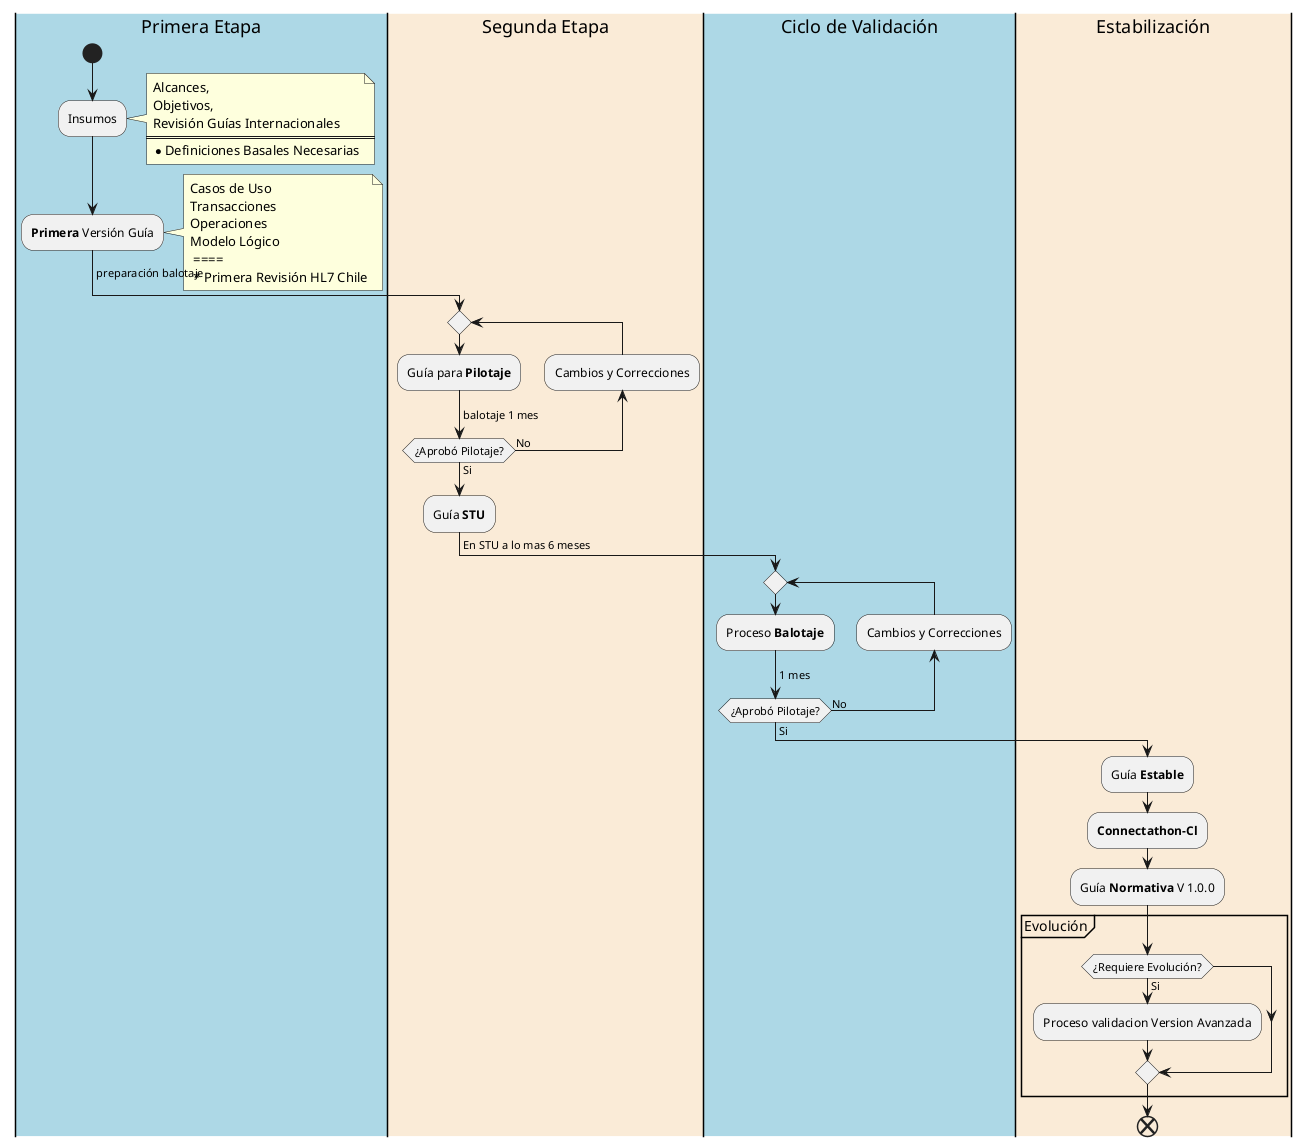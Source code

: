 @startuml
|#LightBlue|Primera Etapa|
start

:Insumos;
note right
  Alcances, 
  Objetivos, 
  Revisión Guías Internacionales
  ====
  * Definiciones Basales Necesarias
end note
:**Primera** Versión Guía;
note right
 Casos de Uso
 Transacciones
 Operaciones
 Modelo Lógico
  ====
  * Primera Revisión HL7 Chile
end note
-> preparación balotaje;
|#AntiqueWhite|Segunda Etapa|
repeat
    :Guía para **Pilotaje**;
    -> balotaje 1 mes;
    backward :Cambios y Correcciones;
repeat while (¿Aprobó Pilotaje?) is (No) not (Si)
:Guía **STU**;
-> En STU a lo mas 6 meses;
|#LightBlue|Ciclo de Validación|
repeat
:Proceso **Balotaje**;
-> 1 mes;
backward :Cambios y Correcciones;
repeat while (¿Aprobó Pilotaje?) is (No) not (Si)
|#AntiqueWhite|Estabilización|
:Guía **Estable**;
:**Connectathon-Cl**;
:Guía **Normativa** V 1.0.0;
partition Evolución {
    if (¿Requiere Evolución?) is (Si) then 
       :Proceso validacion Version Avanzada;
    endif
}

end
@enduml



